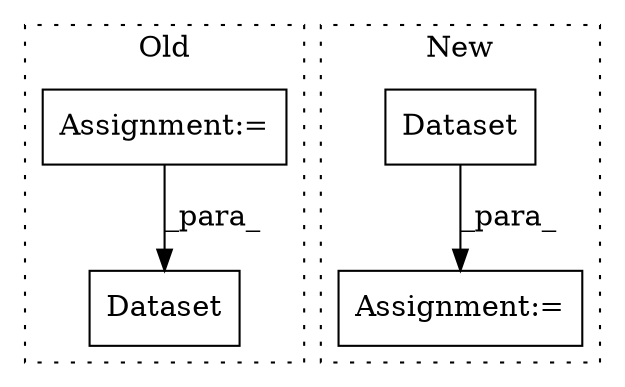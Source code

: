 digraph G {
subgraph cluster0 {
1 [label="Dataset" a="32" s="2983,3061" l="8,1" shape="box"];
4 [label="Assignment:=" a="7" s="2005" l="1" shape="box"];
label = "Old";
style="dotted";
}
subgraph cluster1 {
2 [label="Dataset" a="32" s="2209,2230" l="8,1" shape="box"];
3 [label="Assignment:=" a="7" s="2208" l="1" shape="box"];
label = "New";
style="dotted";
}
2 -> 3 [label="_para_"];
4 -> 1 [label="_para_"];
}
